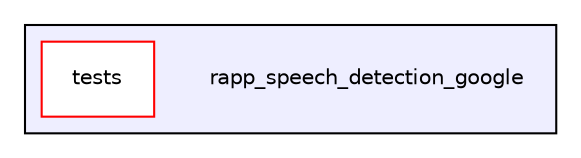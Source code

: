 digraph "/home/travis/rapp_temp/rapp-platform/rapp_speech_detection_google" {
  compound=true
  node [ fontsize="10", fontname="Helvetica"];
  edge [ labelfontsize="10", labelfontname="Helvetica"];
  subgraph clusterdir_e0e61ad8a500407e26fb740a2ee0e630 {
    graph [ bgcolor="#eeeeff", pencolor="black", label="" URL="dir_e0e61ad8a500407e26fb740a2ee0e630.html"];
    dir_e0e61ad8a500407e26fb740a2ee0e630 [shape=plaintext label="rapp_speech_detection_google"];
    dir_37432e342a7846ef5399d9bd75bd5ace [shape=box label="tests" color="red" fillcolor="white" style="filled" URL="dir_37432e342a7846ef5399d9bd75bd5ace.html"];
  }
}
